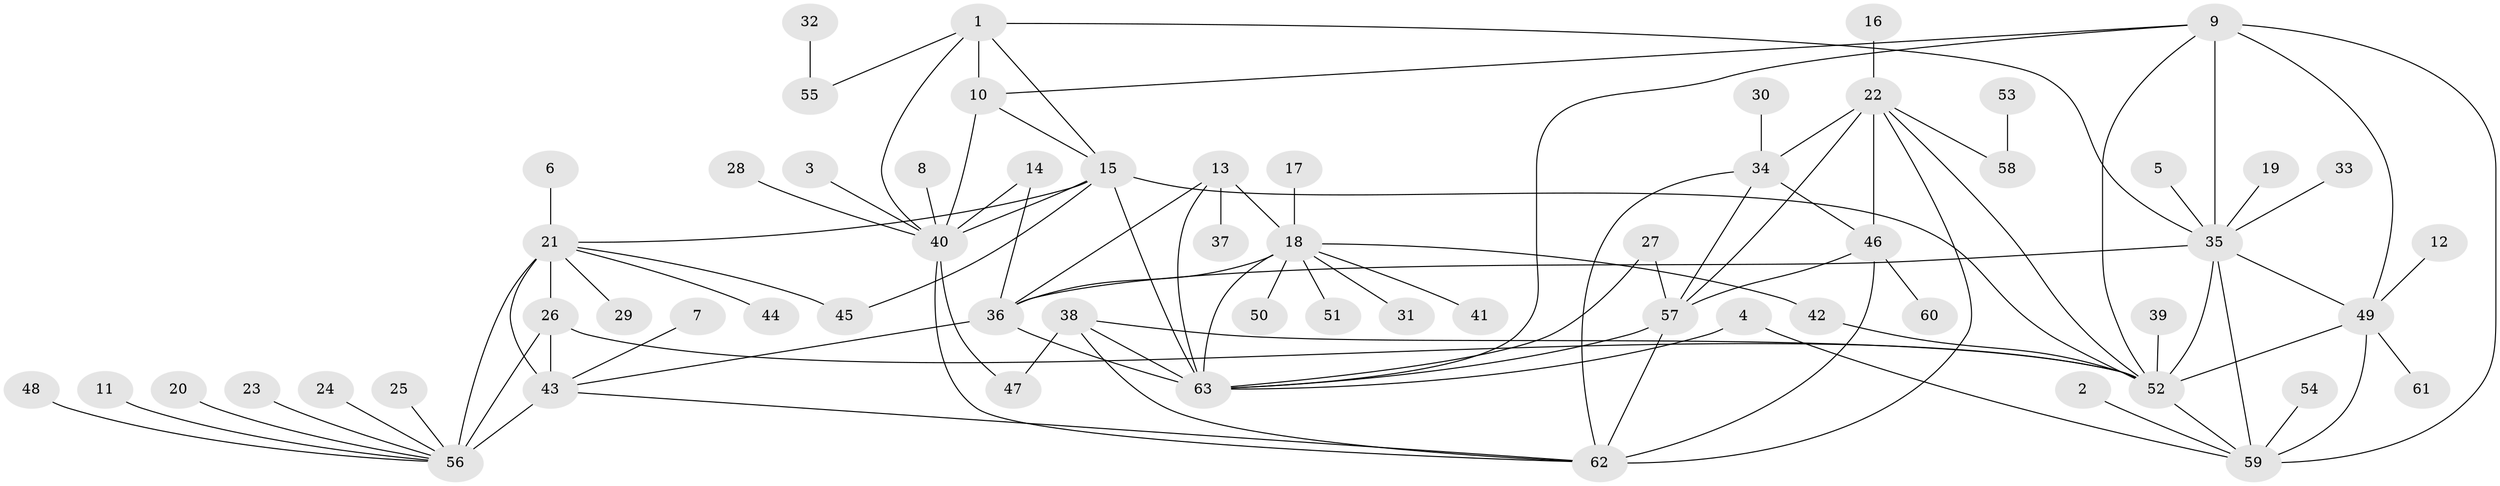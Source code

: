 // original degree distribution, {6: 0.056, 8: 0.016, 7: 0.048, 10: 0.048, 9: 0.04, 12: 0.008, 13: 0.016, 11: 0.008, 1: 0.552, 2: 0.152, 3: 0.04, 4: 0.016}
// Generated by graph-tools (version 1.1) at 2025/37/03/04/25 23:37:42]
// undirected, 63 vertices, 100 edges
graph export_dot {
  node [color=gray90,style=filled];
  1;
  2;
  3;
  4;
  5;
  6;
  7;
  8;
  9;
  10;
  11;
  12;
  13;
  14;
  15;
  16;
  17;
  18;
  19;
  20;
  21;
  22;
  23;
  24;
  25;
  26;
  27;
  28;
  29;
  30;
  31;
  32;
  33;
  34;
  35;
  36;
  37;
  38;
  39;
  40;
  41;
  42;
  43;
  44;
  45;
  46;
  47;
  48;
  49;
  50;
  51;
  52;
  53;
  54;
  55;
  56;
  57;
  58;
  59;
  60;
  61;
  62;
  63;
  1 -- 10 [weight=2.0];
  1 -- 15 [weight=1.0];
  1 -- 35 [weight=1.0];
  1 -- 40 [weight=2.0];
  1 -- 55 [weight=1.0];
  2 -- 59 [weight=1.0];
  3 -- 40 [weight=1.0];
  4 -- 59 [weight=1.0];
  4 -- 63 [weight=1.0];
  5 -- 35 [weight=1.0];
  6 -- 21 [weight=1.0];
  7 -- 43 [weight=1.0];
  8 -- 40 [weight=1.0];
  9 -- 10 [weight=1.0];
  9 -- 35 [weight=3.0];
  9 -- 49 [weight=1.0];
  9 -- 52 [weight=1.0];
  9 -- 59 [weight=1.0];
  9 -- 63 [weight=1.0];
  10 -- 15 [weight=2.0];
  10 -- 40 [weight=4.0];
  11 -- 56 [weight=1.0];
  12 -- 49 [weight=1.0];
  13 -- 18 [weight=4.0];
  13 -- 36 [weight=2.0];
  13 -- 37 [weight=1.0];
  13 -- 63 [weight=2.0];
  14 -- 36 [weight=1.0];
  14 -- 40 [weight=1.0];
  15 -- 21 [weight=1.0];
  15 -- 40 [weight=2.0];
  15 -- 45 [weight=1.0];
  15 -- 52 [weight=1.0];
  15 -- 63 [weight=1.0];
  16 -- 22 [weight=1.0];
  17 -- 18 [weight=1.0];
  18 -- 31 [weight=1.0];
  18 -- 36 [weight=2.0];
  18 -- 41 [weight=1.0];
  18 -- 42 [weight=1.0];
  18 -- 50 [weight=1.0];
  18 -- 51 [weight=1.0];
  18 -- 63 [weight=2.0];
  19 -- 35 [weight=1.0];
  20 -- 56 [weight=1.0];
  21 -- 26 [weight=1.0];
  21 -- 29 [weight=1.0];
  21 -- 43 [weight=1.0];
  21 -- 44 [weight=1.0];
  21 -- 45 [weight=1.0];
  21 -- 56 [weight=3.0];
  22 -- 34 [weight=1.0];
  22 -- 46 [weight=2.0];
  22 -- 52 [weight=1.0];
  22 -- 57 [weight=1.0];
  22 -- 58 [weight=1.0];
  22 -- 62 [weight=1.0];
  23 -- 56 [weight=1.0];
  24 -- 56 [weight=1.0];
  25 -- 56 [weight=1.0];
  26 -- 43 [weight=1.0];
  26 -- 52 [weight=1.0];
  26 -- 56 [weight=3.0];
  27 -- 57 [weight=1.0];
  27 -- 63 [weight=1.0];
  28 -- 40 [weight=1.0];
  30 -- 34 [weight=1.0];
  32 -- 55 [weight=1.0];
  33 -- 35 [weight=1.0];
  34 -- 46 [weight=2.0];
  34 -- 57 [weight=1.0];
  34 -- 62 [weight=1.0];
  35 -- 36 [weight=1.0];
  35 -- 49 [weight=2.0];
  35 -- 52 [weight=2.0];
  35 -- 59 [weight=2.0];
  36 -- 43 [weight=1.0];
  36 -- 63 [weight=1.0];
  38 -- 47 [weight=1.0];
  38 -- 52 [weight=1.0];
  38 -- 62 [weight=1.0];
  38 -- 63 [weight=1.0];
  39 -- 52 [weight=1.0];
  40 -- 47 [weight=1.0];
  40 -- 62 [weight=1.0];
  42 -- 52 [weight=1.0];
  43 -- 56 [weight=3.0];
  43 -- 62 [weight=1.0];
  46 -- 57 [weight=2.0];
  46 -- 60 [weight=1.0];
  46 -- 62 [weight=2.0];
  48 -- 56 [weight=1.0];
  49 -- 52 [weight=1.0];
  49 -- 59 [weight=1.0];
  49 -- 61 [weight=1.0];
  52 -- 59 [weight=1.0];
  53 -- 58 [weight=1.0];
  54 -- 59 [weight=1.0];
  57 -- 62 [weight=1.0];
  57 -- 63 [weight=1.0];
}
